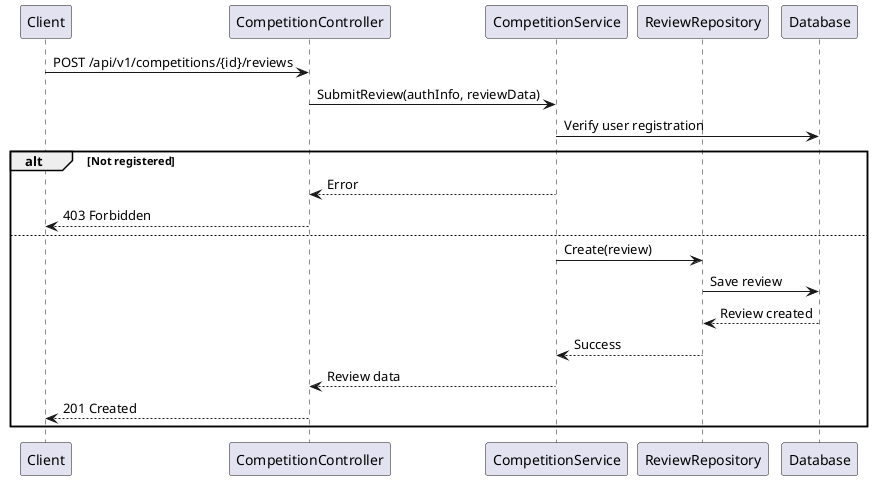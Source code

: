 @startuml
participant Client
participant CompetitionController
participant CompetitionService
participant ReviewRepository
participant Database

Client -> CompetitionController: POST /api/v1/competitions/{id}/reviews
CompetitionController -> CompetitionService: SubmitReview(authInfo, reviewData)
CompetitionService -> Database: Verify user registration
alt Not registered
  CompetitionService --> CompetitionController: Error
  CompetitionController --> Client: 403 Forbidden
else
  CompetitionService -> ReviewRepository: Create(review)
  ReviewRepository -> Database: Save review
  Database --> ReviewRepository: Review created
  ReviewRepository --> CompetitionService: Success
  CompetitionService --> CompetitionController: Review data
  CompetitionController --> Client: 201 Created
end
@enduml
